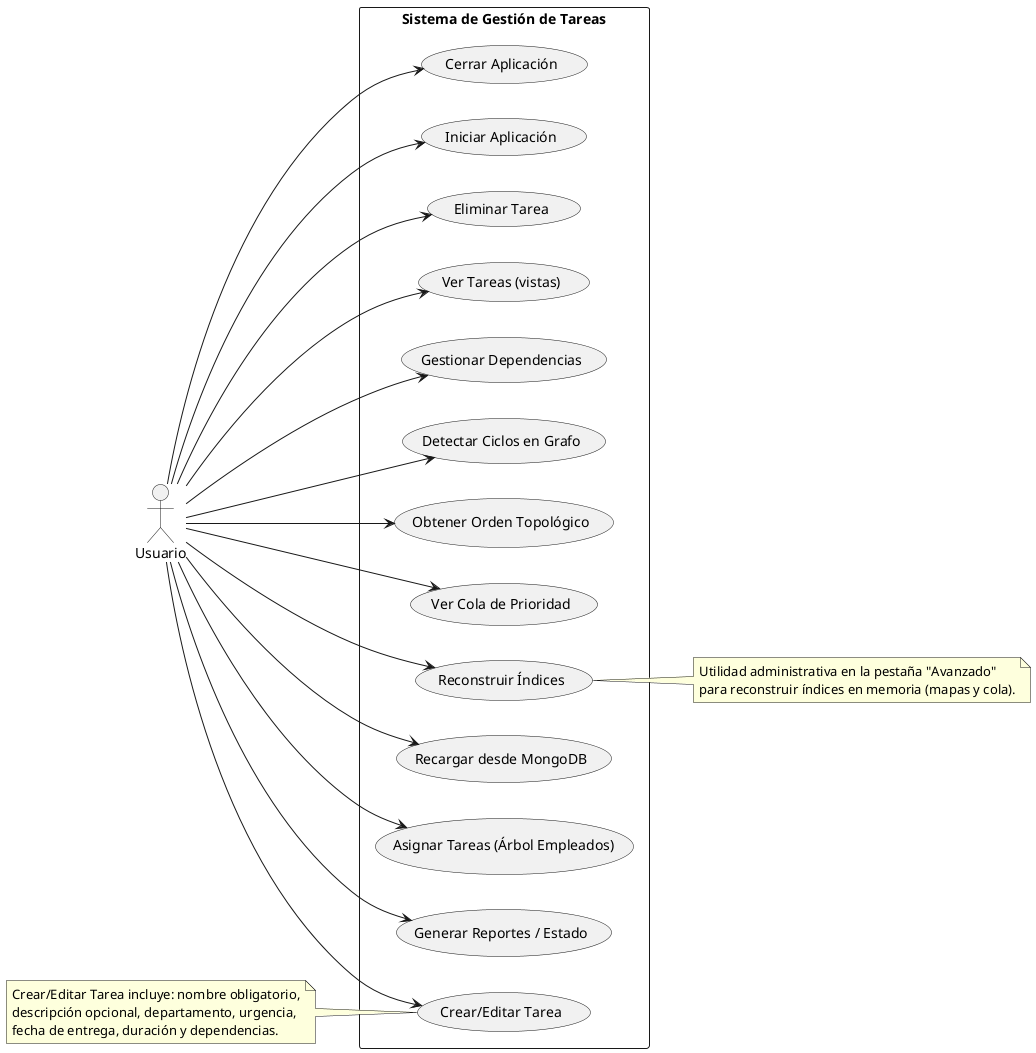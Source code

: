 @startuml Diagrama_Caso_Uso
left to right direction
skinparam packageStyle rectangle

actor "Usuario" as Usuario

package "Sistema de Gestión de Tareas" {
    usecase "Iniciar Aplicación" as UC1
    usecase "Crear/Editar Tarea" as UC2
    usecase "Eliminar Tarea" as UC3
    usecase "Ver Tareas (vistas)" as UC4
    usecase "Gestionar Dependencias" as UC5
    usecase "Detectar Ciclos en Grafo" as UC6
    usecase "Obtener Orden Topológico" as UC7
    usecase "Ver Cola de Prioridad" as UC8
    usecase "Reconstruir Índices" as UC9
    usecase "Recargar desde MongoDB" as UC10
    usecase "Asignar Tareas (Árbol Empleados)" as UC11
    usecase "Generar Reportes / Estado" as UC12
    usecase "Cerrar Aplicación" as UC13
}

Usuario --> UC1
Usuario --> UC2
Usuario --> UC3
Usuario --> UC4
Usuario --> UC5
Usuario --> UC6
Usuario --> UC7
Usuario --> UC8
Usuario --> UC9
Usuario --> UC10
Usuario --> UC11
Usuario --> UC12
Usuario --> UC13

note left of UC2
  Crear/Editar Tarea incluye: nombre obligatorio,
  descripción opcional, departamento, urgencia,
  fecha de entrega, duración y dependencias.
end note

note right of UC9
  Utilidad administrativa en la pestaña "Avanzado"
  para reconstruir índices en memoria (mapas y cola).
end note

@enduml

